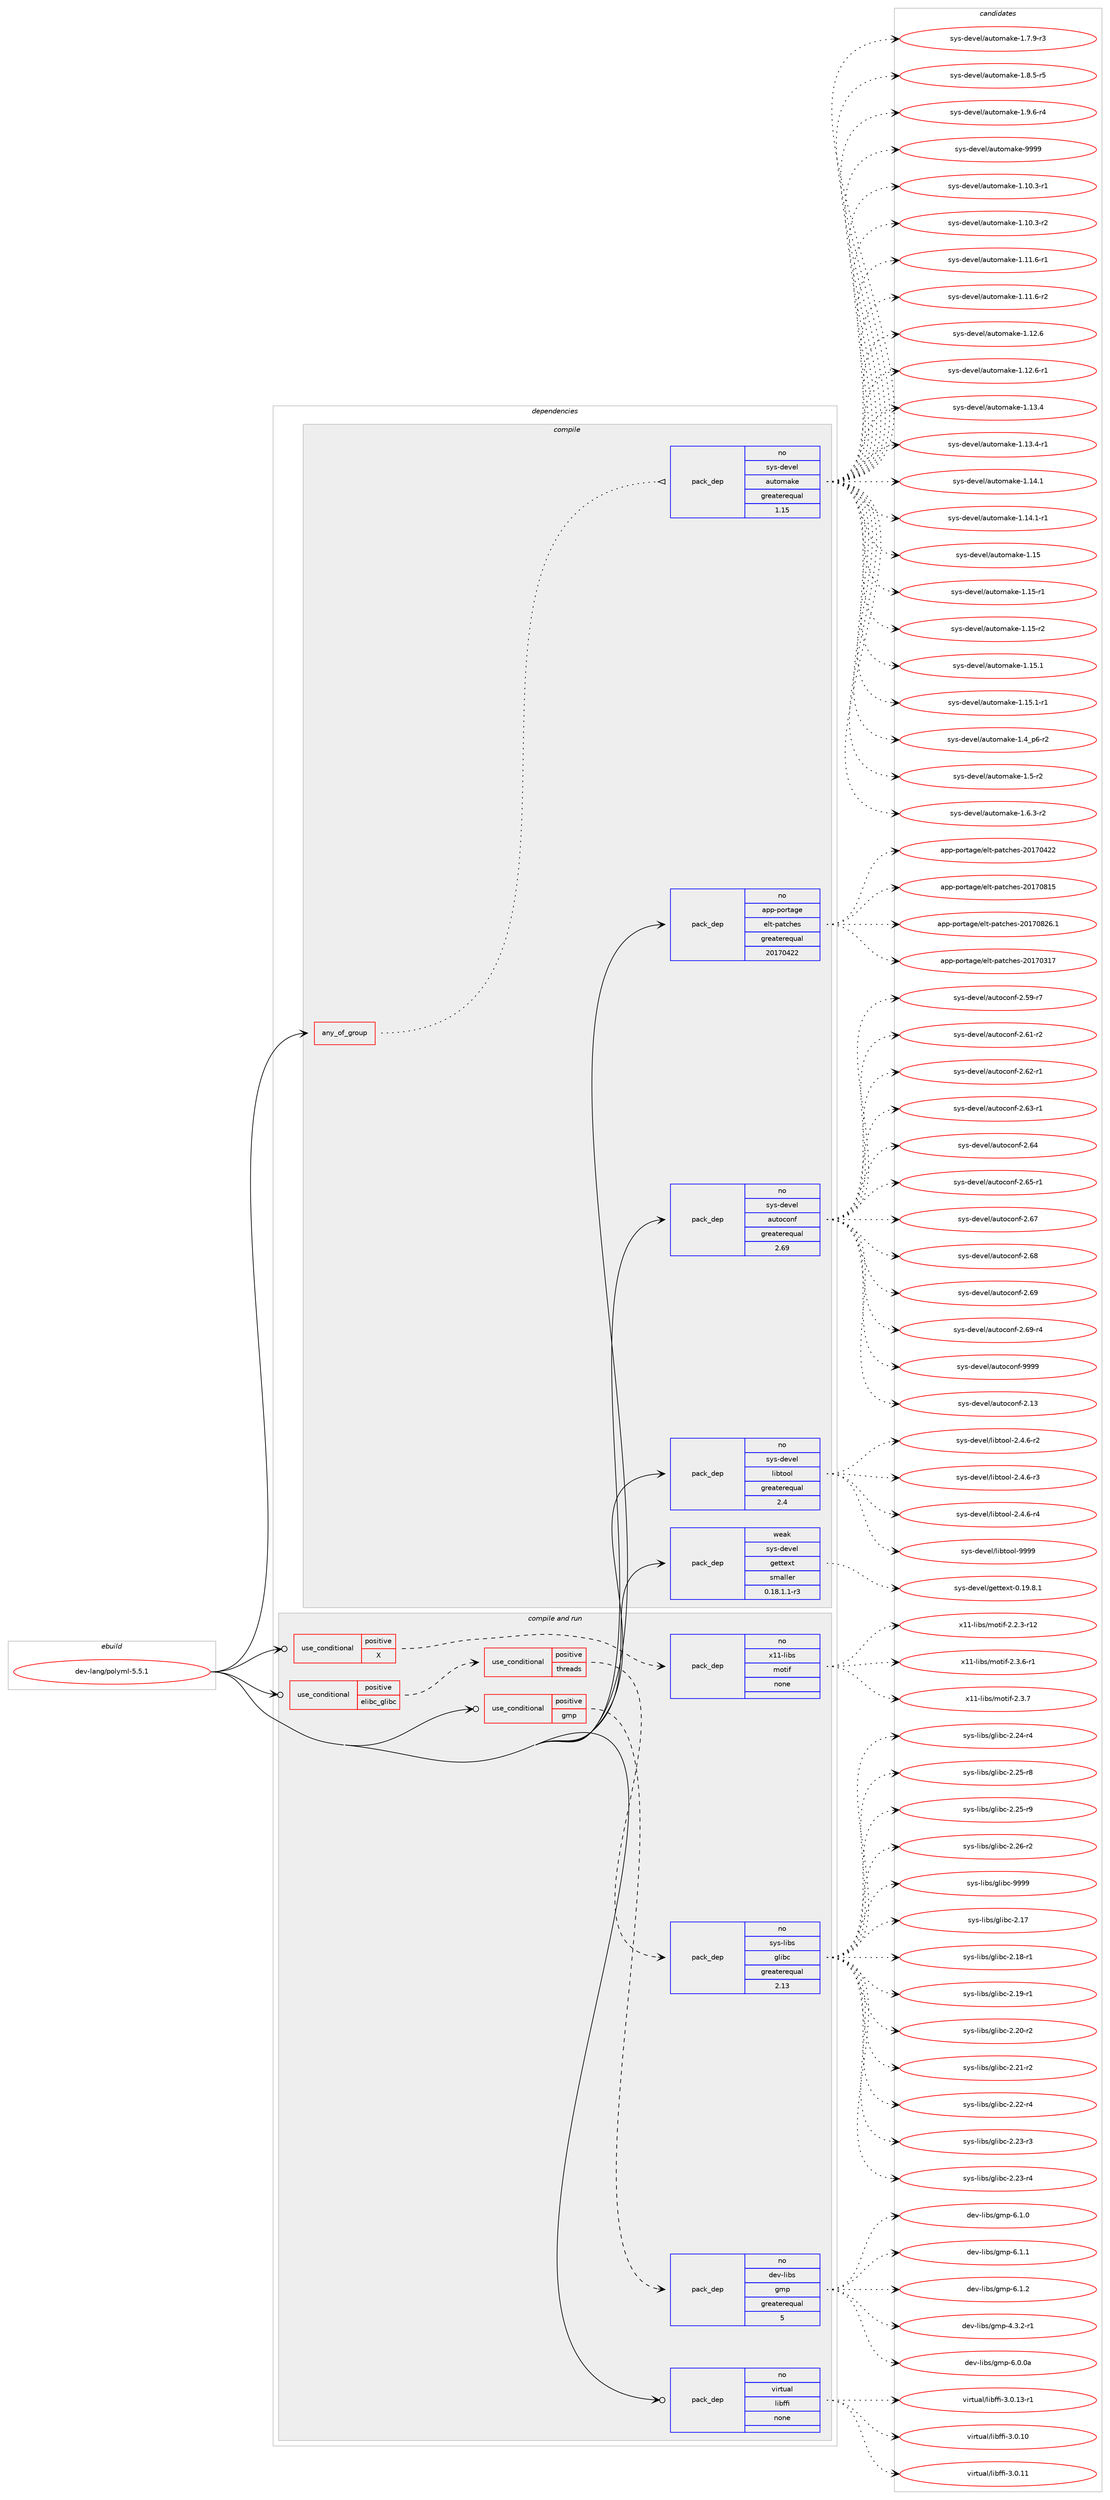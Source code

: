 digraph prolog {

# *************
# Graph options
# *************

newrank=true;
concentrate=true;
compound=true;
graph [rankdir=LR,fontname=Helvetica,fontsize=10,ranksep=1.5];#, ranksep=2.5, nodesep=0.2];
edge  [arrowhead=vee];
node  [fontname=Helvetica,fontsize=10];

# **********
# The ebuild
# **********

subgraph cluster_leftcol {
color=gray;
rank=same;
label=<<i>ebuild</i>>;
id [label="dev-lang/polyml-5.5.1", color=red, width=4, href="../dev-lang/polyml-5.5.1.svg"];
}

# ****************
# The dependencies
# ****************

subgraph cluster_midcol {
color=gray;
label=<<i>dependencies</i>>;
subgraph cluster_compile {
fillcolor="#eeeeee";
style=filled;
label=<<i>compile</i>>;
subgraph any3100 {
dependency108880 [label=<<TABLE BORDER="0" CELLBORDER="1" CELLSPACING="0" CELLPADDING="4"><TR><TD CELLPADDING="10">any_of_group</TD></TR></TABLE>>, shape=none, color=red];subgraph pack82207 {
dependency108881 [label=<<TABLE BORDER="0" CELLBORDER="1" CELLSPACING="0" CELLPADDING="4" WIDTH="220"><TR><TD ROWSPAN="6" CELLPADDING="30">pack_dep</TD></TR><TR><TD WIDTH="110">no</TD></TR><TR><TD>sys-devel</TD></TR><TR><TD>automake</TD></TR><TR><TD>greaterequal</TD></TR><TR><TD>1.15</TD></TR></TABLE>>, shape=none, color=blue];
}
dependency108880:e -> dependency108881:w [weight=20,style="dotted",arrowhead="oinv"];
}
id:e -> dependency108880:w [weight=20,style="solid",arrowhead="vee"];
subgraph pack82208 {
dependency108882 [label=<<TABLE BORDER="0" CELLBORDER="1" CELLSPACING="0" CELLPADDING="4" WIDTH="220"><TR><TD ROWSPAN="6" CELLPADDING="30">pack_dep</TD></TR><TR><TD WIDTH="110">no</TD></TR><TR><TD>app-portage</TD></TR><TR><TD>elt-patches</TD></TR><TR><TD>greaterequal</TD></TR><TR><TD>20170422</TD></TR></TABLE>>, shape=none, color=blue];
}
id:e -> dependency108882:w [weight=20,style="solid",arrowhead="vee"];
subgraph pack82209 {
dependency108883 [label=<<TABLE BORDER="0" CELLBORDER="1" CELLSPACING="0" CELLPADDING="4" WIDTH="220"><TR><TD ROWSPAN="6" CELLPADDING="30">pack_dep</TD></TR><TR><TD WIDTH="110">no</TD></TR><TR><TD>sys-devel</TD></TR><TR><TD>autoconf</TD></TR><TR><TD>greaterequal</TD></TR><TR><TD>2.69</TD></TR></TABLE>>, shape=none, color=blue];
}
id:e -> dependency108883:w [weight=20,style="solid",arrowhead="vee"];
subgraph pack82210 {
dependency108884 [label=<<TABLE BORDER="0" CELLBORDER="1" CELLSPACING="0" CELLPADDING="4" WIDTH="220"><TR><TD ROWSPAN="6" CELLPADDING="30">pack_dep</TD></TR><TR><TD WIDTH="110">no</TD></TR><TR><TD>sys-devel</TD></TR><TR><TD>libtool</TD></TR><TR><TD>greaterequal</TD></TR><TR><TD>2.4</TD></TR></TABLE>>, shape=none, color=blue];
}
id:e -> dependency108884:w [weight=20,style="solid",arrowhead="vee"];
subgraph pack82211 {
dependency108885 [label=<<TABLE BORDER="0" CELLBORDER="1" CELLSPACING="0" CELLPADDING="4" WIDTH="220"><TR><TD ROWSPAN="6" CELLPADDING="30">pack_dep</TD></TR><TR><TD WIDTH="110">weak</TD></TR><TR><TD>sys-devel</TD></TR><TR><TD>gettext</TD></TR><TR><TD>smaller</TD></TR><TR><TD>0.18.1.1-r3</TD></TR></TABLE>>, shape=none, color=blue];
}
id:e -> dependency108885:w [weight=20,style="solid",arrowhead="vee"];
}
subgraph cluster_compileandrun {
fillcolor="#eeeeee";
style=filled;
label=<<i>compile and run</i>>;
subgraph cond23543 {
dependency108886 [label=<<TABLE BORDER="0" CELLBORDER="1" CELLSPACING="0" CELLPADDING="4"><TR><TD ROWSPAN="3" CELLPADDING="10">use_conditional</TD></TR><TR><TD>positive</TD></TR><TR><TD>X</TD></TR></TABLE>>, shape=none, color=red];
subgraph pack82212 {
dependency108887 [label=<<TABLE BORDER="0" CELLBORDER="1" CELLSPACING="0" CELLPADDING="4" WIDTH="220"><TR><TD ROWSPAN="6" CELLPADDING="30">pack_dep</TD></TR><TR><TD WIDTH="110">no</TD></TR><TR><TD>x11-libs</TD></TR><TR><TD>motif</TD></TR><TR><TD>none</TD></TR><TR><TD></TD></TR></TABLE>>, shape=none, color=blue];
}
dependency108886:e -> dependency108887:w [weight=20,style="dashed",arrowhead="vee"];
}
id:e -> dependency108886:w [weight=20,style="solid",arrowhead="odotvee"];
subgraph cond23544 {
dependency108888 [label=<<TABLE BORDER="0" CELLBORDER="1" CELLSPACING="0" CELLPADDING="4"><TR><TD ROWSPAN="3" CELLPADDING="10">use_conditional</TD></TR><TR><TD>positive</TD></TR><TR><TD>elibc_glibc</TD></TR></TABLE>>, shape=none, color=red];
subgraph cond23545 {
dependency108889 [label=<<TABLE BORDER="0" CELLBORDER="1" CELLSPACING="0" CELLPADDING="4"><TR><TD ROWSPAN="3" CELLPADDING="10">use_conditional</TD></TR><TR><TD>positive</TD></TR><TR><TD>threads</TD></TR></TABLE>>, shape=none, color=red];
subgraph pack82213 {
dependency108890 [label=<<TABLE BORDER="0" CELLBORDER="1" CELLSPACING="0" CELLPADDING="4" WIDTH="220"><TR><TD ROWSPAN="6" CELLPADDING="30">pack_dep</TD></TR><TR><TD WIDTH="110">no</TD></TR><TR><TD>sys-libs</TD></TR><TR><TD>glibc</TD></TR><TR><TD>greaterequal</TD></TR><TR><TD>2.13</TD></TR></TABLE>>, shape=none, color=blue];
}
dependency108889:e -> dependency108890:w [weight=20,style="dashed",arrowhead="vee"];
}
dependency108888:e -> dependency108889:w [weight=20,style="dashed",arrowhead="vee"];
}
id:e -> dependency108888:w [weight=20,style="solid",arrowhead="odotvee"];
subgraph cond23546 {
dependency108891 [label=<<TABLE BORDER="0" CELLBORDER="1" CELLSPACING="0" CELLPADDING="4"><TR><TD ROWSPAN="3" CELLPADDING="10">use_conditional</TD></TR><TR><TD>positive</TD></TR><TR><TD>gmp</TD></TR></TABLE>>, shape=none, color=red];
subgraph pack82214 {
dependency108892 [label=<<TABLE BORDER="0" CELLBORDER="1" CELLSPACING="0" CELLPADDING="4" WIDTH="220"><TR><TD ROWSPAN="6" CELLPADDING="30">pack_dep</TD></TR><TR><TD WIDTH="110">no</TD></TR><TR><TD>dev-libs</TD></TR><TR><TD>gmp</TD></TR><TR><TD>greaterequal</TD></TR><TR><TD>5</TD></TR></TABLE>>, shape=none, color=blue];
}
dependency108891:e -> dependency108892:w [weight=20,style="dashed",arrowhead="vee"];
}
id:e -> dependency108891:w [weight=20,style="solid",arrowhead="odotvee"];
subgraph pack82215 {
dependency108893 [label=<<TABLE BORDER="0" CELLBORDER="1" CELLSPACING="0" CELLPADDING="4" WIDTH="220"><TR><TD ROWSPAN="6" CELLPADDING="30">pack_dep</TD></TR><TR><TD WIDTH="110">no</TD></TR><TR><TD>virtual</TD></TR><TR><TD>libffi</TD></TR><TR><TD>none</TD></TR><TR><TD></TD></TR></TABLE>>, shape=none, color=blue];
}
id:e -> dependency108893:w [weight=20,style="solid",arrowhead="odotvee"];
}
subgraph cluster_run {
fillcolor="#eeeeee";
style=filled;
label=<<i>run</i>>;
}
}

# **************
# The candidates
# **************

subgraph cluster_choices {
rank=same;
color=gray;
label=<<i>candidates</i>>;

subgraph choice82207 {
color=black;
nodesep=1;
choice11512111545100101118101108479711711611110997107101454946494846514511449 [label="sys-devel/automake-1.10.3-r1", color=red, width=4,href="../sys-devel/automake-1.10.3-r1.svg"];
choice11512111545100101118101108479711711611110997107101454946494846514511450 [label="sys-devel/automake-1.10.3-r2", color=red, width=4,href="../sys-devel/automake-1.10.3-r2.svg"];
choice11512111545100101118101108479711711611110997107101454946494946544511449 [label="sys-devel/automake-1.11.6-r1", color=red, width=4,href="../sys-devel/automake-1.11.6-r1.svg"];
choice11512111545100101118101108479711711611110997107101454946494946544511450 [label="sys-devel/automake-1.11.6-r2", color=red, width=4,href="../sys-devel/automake-1.11.6-r2.svg"];
choice1151211154510010111810110847971171161111099710710145494649504654 [label="sys-devel/automake-1.12.6", color=red, width=4,href="../sys-devel/automake-1.12.6.svg"];
choice11512111545100101118101108479711711611110997107101454946495046544511449 [label="sys-devel/automake-1.12.6-r1", color=red, width=4,href="../sys-devel/automake-1.12.6-r1.svg"];
choice1151211154510010111810110847971171161111099710710145494649514652 [label="sys-devel/automake-1.13.4", color=red, width=4,href="../sys-devel/automake-1.13.4.svg"];
choice11512111545100101118101108479711711611110997107101454946495146524511449 [label="sys-devel/automake-1.13.4-r1", color=red, width=4,href="../sys-devel/automake-1.13.4-r1.svg"];
choice1151211154510010111810110847971171161111099710710145494649524649 [label="sys-devel/automake-1.14.1", color=red, width=4,href="../sys-devel/automake-1.14.1.svg"];
choice11512111545100101118101108479711711611110997107101454946495246494511449 [label="sys-devel/automake-1.14.1-r1", color=red, width=4,href="../sys-devel/automake-1.14.1-r1.svg"];
choice115121115451001011181011084797117116111109971071014549464953 [label="sys-devel/automake-1.15", color=red, width=4,href="../sys-devel/automake-1.15.svg"];
choice1151211154510010111810110847971171161111099710710145494649534511449 [label="sys-devel/automake-1.15-r1", color=red, width=4,href="../sys-devel/automake-1.15-r1.svg"];
choice1151211154510010111810110847971171161111099710710145494649534511450 [label="sys-devel/automake-1.15-r2", color=red, width=4,href="../sys-devel/automake-1.15-r2.svg"];
choice1151211154510010111810110847971171161111099710710145494649534649 [label="sys-devel/automake-1.15.1", color=red, width=4,href="../sys-devel/automake-1.15.1.svg"];
choice11512111545100101118101108479711711611110997107101454946495346494511449 [label="sys-devel/automake-1.15.1-r1", color=red, width=4,href="../sys-devel/automake-1.15.1-r1.svg"];
choice115121115451001011181011084797117116111109971071014549465295112544511450 [label="sys-devel/automake-1.4_p6-r2", color=red, width=4,href="../sys-devel/automake-1.4_p6-r2.svg"];
choice11512111545100101118101108479711711611110997107101454946534511450 [label="sys-devel/automake-1.5-r2", color=red, width=4,href="../sys-devel/automake-1.5-r2.svg"];
choice115121115451001011181011084797117116111109971071014549465446514511450 [label="sys-devel/automake-1.6.3-r2", color=red, width=4,href="../sys-devel/automake-1.6.3-r2.svg"];
choice115121115451001011181011084797117116111109971071014549465546574511451 [label="sys-devel/automake-1.7.9-r3", color=red, width=4,href="../sys-devel/automake-1.7.9-r3.svg"];
choice115121115451001011181011084797117116111109971071014549465646534511453 [label="sys-devel/automake-1.8.5-r5", color=red, width=4,href="../sys-devel/automake-1.8.5-r5.svg"];
choice115121115451001011181011084797117116111109971071014549465746544511452 [label="sys-devel/automake-1.9.6-r4", color=red, width=4,href="../sys-devel/automake-1.9.6-r4.svg"];
choice115121115451001011181011084797117116111109971071014557575757 [label="sys-devel/automake-9999", color=red, width=4,href="../sys-devel/automake-9999.svg"];
dependency108881:e -> choice11512111545100101118101108479711711611110997107101454946494846514511449:w [style=dotted,weight="100"];
dependency108881:e -> choice11512111545100101118101108479711711611110997107101454946494846514511450:w [style=dotted,weight="100"];
dependency108881:e -> choice11512111545100101118101108479711711611110997107101454946494946544511449:w [style=dotted,weight="100"];
dependency108881:e -> choice11512111545100101118101108479711711611110997107101454946494946544511450:w [style=dotted,weight="100"];
dependency108881:e -> choice1151211154510010111810110847971171161111099710710145494649504654:w [style=dotted,weight="100"];
dependency108881:e -> choice11512111545100101118101108479711711611110997107101454946495046544511449:w [style=dotted,weight="100"];
dependency108881:e -> choice1151211154510010111810110847971171161111099710710145494649514652:w [style=dotted,weight="100"];
dependency108881:e -> choice11512111545100101118101108479711711611110997107101454946495146524511449:w [style=dotted,weight="100"];
dependency108881:e -> choice1151211154510010111810110847971171161111099710710145494649524649:w [style=dotted,weight="100"];
dependency108881:e -> choice11512111545100101118101108479711711611110997107101454946495246494511449:w [style=dotted,weight="100"];
dependency108881:e -> choice115121115451001011181011084797117116111109971071014549464953:w [style=dotted,weight="100"];
dependency108881:e -> choice1151211154510010111810110847971171161111099710710145494649534511449:w [style=dotted,weight="100"];
dependency108881:e -> choice1151211154510010111810110847971171161111099710710145494649534511450:w [style=dotted,weight="100"];
dependency108881:e -> choice1151211154510010111810110847971171161111099710710145494649534649:w [style=dotted,weight="100"];
dependency108881:e -> choice11512111545100101118101108479711711611110997107101454946495346494511449:w [style=dotted,weight="100"];
dependency108881:e -> choice115121115451001011181011084797117116111109971071014549465295112544511450:w [style=dotted,weight="100"];
dependency108881:e -> choice11512111545100101118101108479711711611110997107101454946534511450:w [style=dotted,weight="100"];
dependency108881:e -> choice115121115451001011181011084797117116111109971071014549465446514511450:w [style=dotted,weight="100"];
dependency108881:e -> choice115121115451001011181011084797117116111109971071014549465546574511451:w [style=dotted,weight="100"];
dependency108881:e -> choice115121115451001011181011084797117116111109971071014549465646534511453:w [style=dotted,weight="100"];
dependency108881:e -> choice115121115451001011181011084797117116111109971071014549465746544511452:w [style=dotted,weight="100"];
dependency108881:e -> choice115121115451001011181011084797117116111109971071014557575757:w [style=dotted,weight="100"];
}
subgraph choice82208 {
color=black;
nodesep=1;
choice97112112451121111141169710310147101108116451129711699104101115455048495548514955 [label="app-portage/elt-patches-20170317", color=red, width=4,href="../app-portage/elt-patches-20170317.svg"];
choice97112112451121111141169710310147101108116451129711699104101115455048495548525050 [label="app-portage/elt-patches-20170422", color=red, width=4,href="../app-portage/elt-patches-20170422.svg"];
choice97112112451121111141169710310147101108116451129711699104101115455048495548564953 [label="app-portage/elt-patches-20170815", color=red, width=4,href="../app-portage/elt-patches-20170815.svg"];
choice971121124511211111411697103101471011081164511297116991041011154550484955485650544649 [label="app-portage/elt-patches-20170826.1", color=red, width=4,href="../app-portage/elt-patches-20170826.1.svg"];
dependency108882:e -> choice97112112451121111141169710310147101108116451129711699104101115455048495548514955:w [style=dotted,weight="100"];
dependency108882:e -> choice97112112451121111141169710310147101108116451129711699104101115455048495548525050:w [style=dotted,weight="100"];
dependency108882:e -> choice97112112451121111141169710310147101108116451129711699104101115455048495548564953:w [style=dotted,weight="100"];
dependency108882:e -> choice971121124511211111411697103101471011081164511297116991041011154550484955485650544649:w [style=dotted,weight="100"];
}
subgraph choice82209 {
color=black;
nodesep=1;
choice115121115451001011181011084797117116111991111101024550464951 [label="sys-devel/autoconf-2.13", color=red, width=4,href="../sys-devel/autoconf-2.13.svg"];
choice1151211154510010111810110847971171161119911111010245504653574511455 [label="sys-devel/autoconf-2.59-r7", color=red, width=4,href="../sys-devel/autoconf-2.59-r7.svg"];
choice1151211154510010111810110847971171161119911111010245504654494511450 [label="sys-devel/autoconf-2.61-r2", color=red, width=4,href="../sys-devel/autoconf-2.61-r2.svg"];
choice1151211154510010111810110847971171161119911111010245504654504511449 [label="sys-devel/autoconf-2.62-r1", color=red, width=4,href="../sys-devel/autoconf-2.62-r1.svg"];
choice1151211154510010111810110847971171161119911111010245504654514511449 [label="sys-devel/autoconf-2.63-r1", color=red, width=4,href="../sys-devel/autoconf-2.63-r1.svg"];
choice115121115451001011181011084797117116111991111101024550465452 [label="sys-devel/autoconf-2.64", color=red, width=4,href="../sys-devel/autoconf-2.64.svg"];
choice1151211154510010111810110847971171161119911111010245504654534511449 [label="sys-devel/autoconf-2.65-r1", color=red, width=4,href="../sys-devel/autoconf-2.65-r1.svg"];
choice115121115451001011181011084797117116111991111101024550465455 [label="sys-devel/autoconf-2.67", color=red, width=4,href="../sys-devel/autoconf-2.67.svg"];
choice115121115451001011181011084797117116111991111101024550465456 [label="sys-devel/autoconf-2.68", color=red, width=4,href="../sys-devel/autoconf-2.68.svg"];
choice115121115451001011181011084797117116111991111101024550465457 [label="sys-devel/autoconf-2.69", color=red, width=4,href="../sys-devel/autoconf-2.69.svg"];
choice1151211154510010111810110847971171161119911111010245504654574511452 [label="sys-devel/autoconf-2.69-r4", color=red, width=4,href="../sys-devel/autoconf-2.69-r4.svg"];
choice115121115451001011181011084797117116111991111101024557575757 [label="sys-devel/autoconf-9999", color=red, width=4,href="../sys-devel/autoconf-9999.svg"];
dependency108883:e -> choice115121115451001011181011084797117116111991111101024550464951:w [style=dotted,weight="100"];
dependency108883:e -> choice1151211154510010111810110847971171161119911111010245504653574511455:w [style=dotted,weight="100"];
dependency108883:e -> choice1151211154510010111810110847971171161119911111010245504654494511450:w [style=dotted,weight="100"];
dependency108883:e -> choice1151211154510010111810110847971171161119911111010245504654504511449:w [style=dotted,weight="100"];
dependency108883:e -> choice1151211154510010111810110847971171161119911111010245504654514511449:w [style=dotted,weight="100"];
dependency108883:e -> choice115121115451001011181011084797117116111991111101024550465452:w [style=dotted,weight="100"];
dependency108883:e -> choice1151211154510010111810110847971171161119911111010245504654534511449:w [style=dotted,weight="100"];
dependency108883:e -> choice115121115451001011181011084797117116111991111101024550465455:w [style=dotted,weight="100"];
dependency108883:e -> choice115121115451001011181011084797117116111991111101024550465456:w [style=dotted,weight="100"];
dependency108883:e -> choice115121115451001011181011084797117116111991111101024550465457:w [style=dotted,weight="100"];
dependency108883:e -> choice1151211154510010111810110847971171161119911111010245504654574511452:w [style=dotted,weight="100"];
dependency108883:e -> choice115121115451001011181011084797117116111991111101024557575757:w [style=dotted,weight="100"];
}
subgraph choice82210 {
color=black;
nodesep=1;
choice1151211154510010111810110847108105981161111111084550465246544511450 [label="sys-devel/libtool-2.4.6-r2", color=red, width=4,href="../sys-devel/libtool-2.4.6-r2.svg"];
choice1151211154510010111810110847108105981161111111084550465246544511451 [label="sys-devel/libtool-2.4.6-r3", color=red, width=4,href="../sys-devel/libtool-2.4.6-r3.svg"];
choice1151211154510010111810110847108105981161111111084550465246544511452 [label="sys-devel/libtool-2.4.6-r4", color=red, width=4,href="../sys-devel/libtool-2.4.6-r4.svg"];
choice1151211154510010111810110847108105981161111111084557575757 [label="sys-devel/libtool-9999", color=red, width=4,href="../sys-devel/libtool-9999.svg"];
dependency108884:e -> choice1151211154510010111810110847108105981161111111084550465246544511450:w [style=dotted,weight="100"];
dependency108884:e -> choice1151211154510010111810110847108105981161111111084550465246544511451:w [style=dotted,weight="100"];
dependency108884:e -> choice1151211154510010111810110847108105981161111111084550465246544511452:w [style=dotted,weight="100"];
dependency108884:e -> choice1151211154510010111810110847108105981161111111084557575757:w [style=dotted,weight="100"];
}
subgraph choice82211 {
color=black;
nodesep=1;
choice1151211154510010111810110847103101116116101120116454846495746564649 [label="sys-devel/gettext-0.19.8.1", color=red, width=4,href="../sys-devel/gettext-0.19.8.1.svg"];
dependency108885:e -> choice1151211154510010111810110847103101116116101120116454846495746564649:w [style=dotted,weight="100"];
}
subgraph choice82212 {
color=black;
nodesep=1;
choice1204949451081059811547109111116105102455046504651451144950 [label="x11-libs/motif-2.2.3-r12", color=red, width=4,href="../x11-libs/motif-2.2.3-r12.svg"];
choice12049494510810598115471091111161051024550465146544511449 [label="x11-libs/motif-2.3.6-r1", color=red, width=4,href="../x11-libs/motif-2.3.6-r1.svg"];
choice1204949451081059811547109111116105102455046514655 [label="x11-libs/motif-2.3.7", color=red, width=4,href="../x11-libs/motif-2.3.7.svg"];
dependency108887:e -> choice1204949451081059811547109111116105102455046504651451144950:w [style=dotted,weight="100"];
dependency108887:e -> choice12049494510810598115471091111161051024550465146544511449:w [style=dotted,weight="100"];
dependency108887:e -> choice1204949451081059811547109111116105102455046514655:w [style=dotted,weight="100"];
}
subgraph choice82213 {
color=black;
nodesep=1;
choice11512111545108105981154710310810598994550464955 [label="sys-libs/glibc-2.17", color=red, width=4,href="../sys-libs/glibc-2.17.svg"];
choice115121115451081059811547103108105989945504649564511449 [label="sys-libs/glibc-2.18-r1", color=red, width=4,href="../sys-libs/glibc-2.18-r1.svg"];
choice115121115451081059811547103108105989945504649574511449 [label="sys-libs/glibc-2.19-r1", color=red, width=4,href="../sys-libs/glibc-2.19-r1.svg"];
choice115121115451081059811547103108105989945504650484511450 [label="sys-libs/glibc-2.20-r2", color=red, width=4,href="../sys-libs/glibc-2.20-r2.svg"];
choice115121115451081059811547103108105989945504650494511450 [label="sys-libs/glibc-2.21-r2", color=red, width=4,href="../sys-libs/glibc-2.21-r2.svg"];
choice115121115451081059811547103108105989945504650504511452 [label="sys-libs/glibc-2.22-r4", color=red, width=4,href="../sys-libs/glibc-2.22-r4.svg"];
choice115121115451081059811547103108105989945504650514511451 [label="sys-libs/glibc-2.23-r3", color=red, width=4,href="../sys-libs/glibc-2.23-r3.svg"];
choice115121115451081059811547103108105989945504650514511452 [label="sys-libs/glibc-2.23-r4", color=red, width=4,href="../sys-libs/glibc-2.23-r4.svg"];
choice115121115451081059811547103108105989945504650524511452 [label="sys-libs/glibc-2.24-r4", color=red, width=4,href="../sys-libs/glibc-2.24-r4.svg"];
choice115121115451081059811547103108105989945504650534511456 [label="sys-libs/glibc-2.25-r8", color=red, width=4,href="../sys-libs/glibc-2.25-r8.svg"];
choice115121115451081059811547103108105989945504650534511457 [label="sys-libs/glibc-2.25-r9", color=red, width=4,href="../sys-libs/glibc-2.25-r9.svg"];
choice115121115451081059811547103108105989945504650544511450 [label="sys-libs/glibc-2.26-r2", color=red, width=4,href="../sys-libs/glibc-2.26-r2.svg"];
choice11512111545108105981154710310810598994557575757 [label="sys-libs/glibc-9999", color=red, width=4,href="../sys-libs/glibc-9999.svg"];
dependency108890:e -> choice11512111545108105981154710310810598994550464955:w [style=dotted,weight="100"];
dependency108890:e -> choice115121115451081059811547103108105989945504649564511449:w [style=dotted,weight="100"];
dependency108890:e -> choice115121115451081059811547103108105989945504649574511449:w [style=dotted,weight="100"];
dependency108890:e -> choice115121115451081059811547103108105989945504650484511450:w [style=dotted,weight="100"];
dependency108890:e -> choice115121115451081059811547103108105989945504650494511450:w [style=dotted,weight="100"];
dependency108890:e -> choice115121115451081059811547103108105989945504650504511452:w [style=dotted,weight="100"];
dependency108890:e -> choice115121115451081059811547103108105989945504650514511451:w [style=dotted,weight="100"];
dependency108890:e -> choice115121115451081059811547103108105989945504650514511452:w [style=dotted,weight="100"];
dependency108890:e -> choice115121115451081059811547103108105989945504650524511452:w [style=dotted,weight="100"];
dependency108890:e -> choice115121115451081059811547103108105989945504650534511456:w [style=dotted,weight="100"];
dependency108890:e -> choice115121115451081059811547103108105989945504650534511457:w [style=dotted,weight="100"];
dependency108890:e -> choice115121115451081059811547103108105989945504650544511450:w [style=dotted,weight="100"];
dependency108890:e -> choice11512111545108105981154710310810598994557575757:w [style=dotted,weight="100"];
}
subgraph choice82214 {
color=black;
nodesep=1;
choice1001011184510810598115471031091124552465146504511449 [label="dev-libs/gmp-4.3.2-r1", color=red, width=4,href="../dev-libs/gmp-4.3.2-r1.svg"];
choice10010111845108105981154710310911245544648464897 [label="dev-libs/gmp-6.0.0a", color=red, width=4,href="../dev-libs/gmp-6.0.0a.svg"];
choice100101118451081059811547103109112455446494648 [label="dev-libs/gmp-6.1.0", color=red, width=4,href="../dev-libs/gmp-6.1.0.svg"];
choice100101118451081059811547103109112455446494649 [label="dev-libs/gmp-6.1.1", color=red, width=4,href="../dev-libs/gmp-6.1.1.svg"];
choice100101118451081059811547103109112455446494650 [label="dev-libs/gmp-6.1.2", color=red, width=4,href="../dev-libs/gmp-6.1.2.svg"];
dependency108892:e -> choice1001011184510810598115471031091124552465146504511449:w [style=dotted,weight="100"];
dependency108892:e -> choice10010111845108105981154710310911245544648464897:w [style=dotted,weight="100"];
dependency108892:e -> choice100101118451081059811547103109112455446494648:w [style=dotted,weight="100"];
dependency108892:e -> choice100101118451081059811547103109112455446494649:w [style=dotted,weight="100"];
dependency108892:e -> choice100101118451081059811547103109112455446494650:w [style=dotted,weight="100"];
}
subgraph choice82215 {
color=black;
nodesep=1;
choice11810511411611797108471081059810210210545514648464948 [label="virtual/libffi-3.0.10", color=red, width=4,href="../virtual/libffi-3.0.10.svg"];
choice11810511411611797108471081059810210210545514648464949 [label="virtual/libffi-3.0.11", color=red, width=4,href="../virtual/libffi-3.0.11.svg"];
choice118105114116117971084710810598102102105455146484649514511449 [label="virtual/libffi-3.0.13-r1", color=red, width=4,href="../virtual/libffi-3.0.13-r1.svg"];
dependency108893:e -> choice11810511411611797108471081059810210210545514648464948:w [style=dotted,weight="100"];
dependency108893:e -> choice11810511411611797108471081059810210210545514648464949:w [style=dotted,weight="100"];
dependency108893:e -> choice118105114116117971084710810598102102105455146484649514511449:w [style=dotted,weight="100"];
}
}

}
